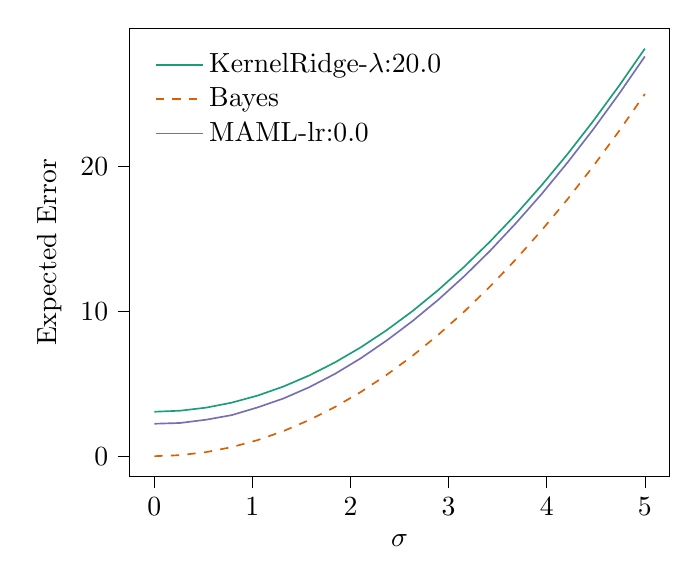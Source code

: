 % This file was created with tikzplotlib v0.10.1.
\begin{tikzpicture}

\definecolor{chocolate217952}{RGB}{217,95,2}
\definecolor{darkcyan27158119}{RGB}{27,158,119}
\definecolor{darkgray176}{RGB}{176,176,176}
\definecolor{lightslategray117112179}{RGB}{117,112,179}

\begin{axis}[
legend cell align={left},
legend style={
  fill opacity=0.8,
  draw opacity=1,
  text opacity=1,
  at={(0.03,0.97)},
  anchor=north west,
  draw=none
},
tick align=outside,
tick pos=left,
x grid style={darkgray176},
xlabel={\(\displaystyle \sigma\)},
xmin=-0.25, xmax=5.25,
xtick style={color=black},
y grid style={darkgray176},
ylabel={Expected Error},
ymin=-1.407, ymax=29.556,
ytick style={color=black}
]
\addplot [semithick, darkcyan27158119]
table {%
0 3.069
0.263 3.14
0.526 3.349
0.789 3.697
1.053 4.184
1.316 4.809
1.579 5.574
1.842 6.477
2.105 7.519
2.368 8.7
2.632 10.02
2.895 11.479
3.158 13.077
3.421 14.813
3.684 16.689
3.947 18.703
4.211 20.856
4.474 23.148
4.737 25.579
5 28.148
};
\addlegendentry{KernelRidge-$\lambda$:20.0}
\addplot [semithick, chocolate217952, dashed]
table {%
0 0
0.263 0.069
0.526 0.277
0.789 0.624
1.053 1.109
1.316 1.732
1.579 2.495
1.842 3.396
2.105 4.435
2.368 5.613
2.632 6.93
2.895 8.385
3.158 9.979
3.421 11.711
3.684 13.583
3.947 15.592
4.211 17.74
4.474 20.027
4.737 22.453
5 25.017
};
\addlegendentry{Bayes}
\addplot [semithick, lightslategray117112179]
table {%
0 2.24
0.263 2.293
0.526 2.516
0.789 2.835
1.053 3.368
1.316 3.984
1.579 4.762
1.842 5.686
2.105 6.764
2.368 7.986
2.632 9.332
2.895 10.806
3.158 12.42
3.421 14.174
3.684 16.078
3.947 18.098
4.211 20.274
4.474 22.576
4.737 25.025
5 27.607
};
\addlegendentry{MAML-lr:0.0}
\end{axis}

\end{tikzpicture}
